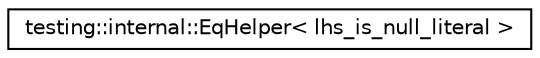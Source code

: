 digraph G
{
  edge [fontname="Helvetica",fontsize="10",labelfontname="Helvetica",labelfontsize="10"];
  node [fontname="Helvetica",fontsize="10",shape=record];
  rankdir="LR";
  Node1 [label="testing::internal::EqHelper\< lhs_is_null_literal \>",height=0.2,width=0.4,color="black", fillcolor="white", style="filled",URL="$classtesting_1_1internal_1_1EqHelper.html"];
}

